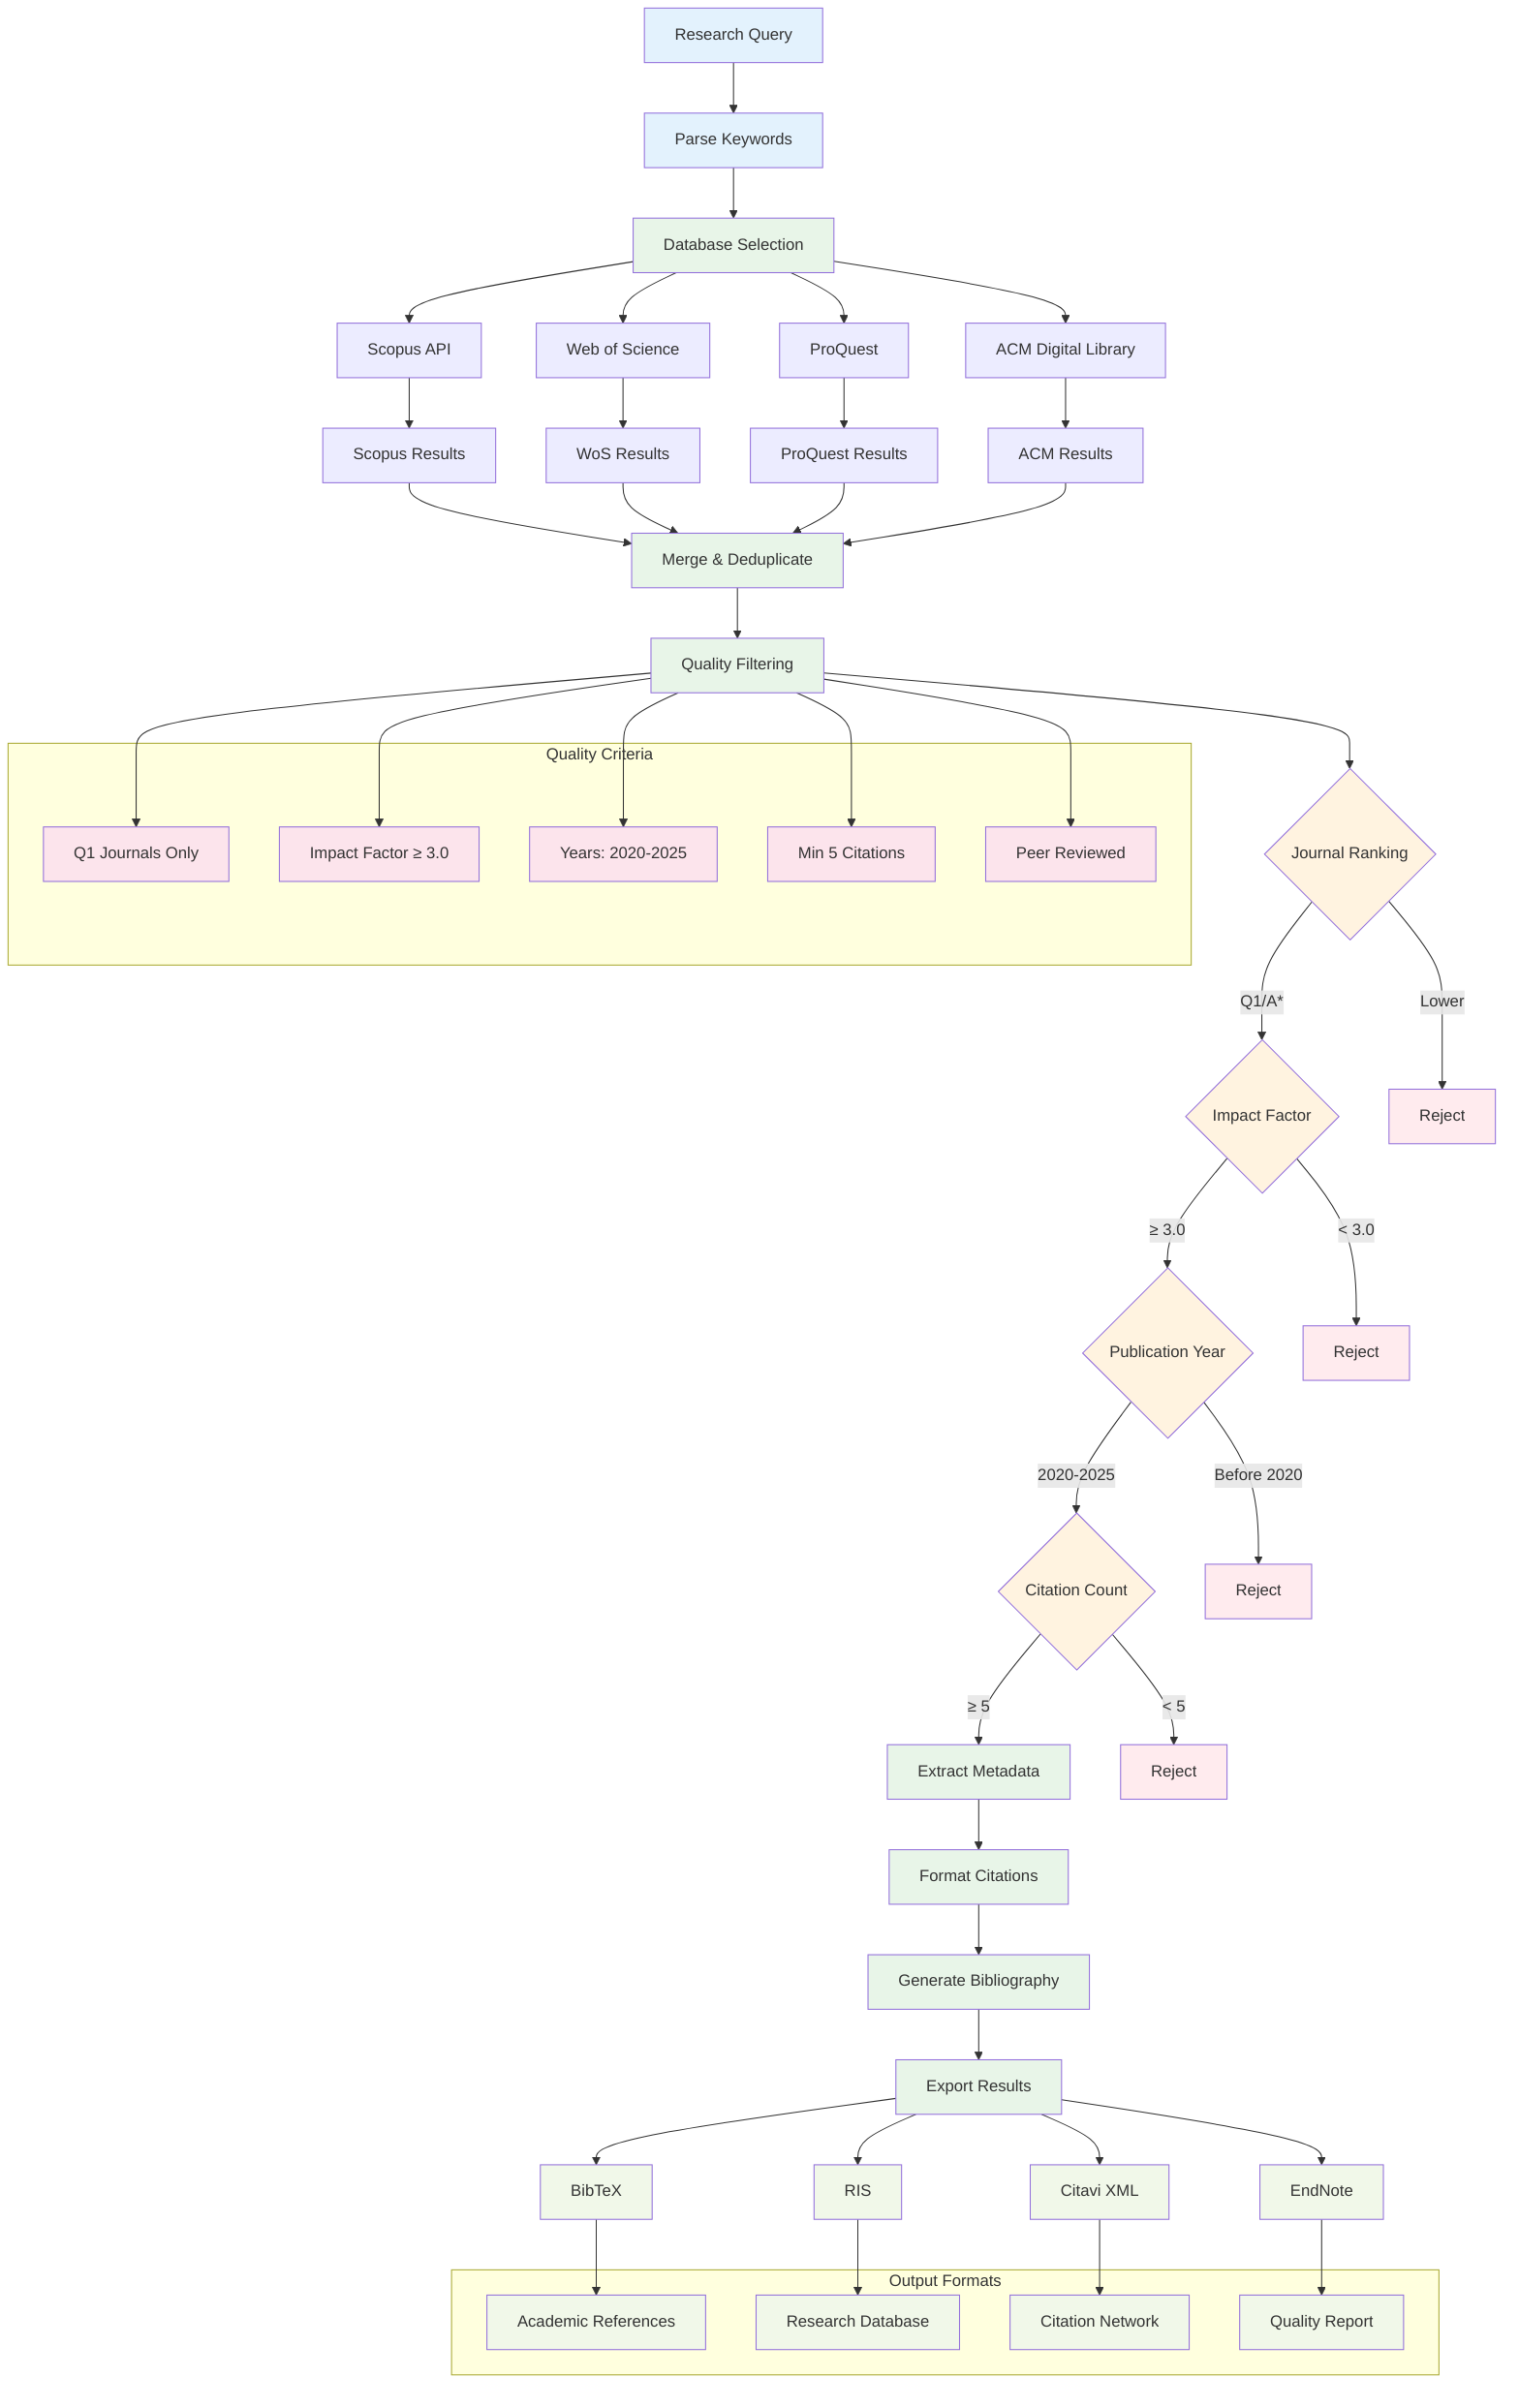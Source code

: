 graph TD
    A[Research Query] --> B[Parse Keywords]
    B --> C[Database Selection]
    
    C --> D1[Scopus API]
    C --> D2[Web of Science]
    C --> D3[ProQuest]
    C --> D4[ACM Digital Library]
    
    D1 --> E1[Scopus Results]
    D2 --> E2[WoS Results]
    D3 --> E3[ProQuest Results]
    D4 --> E4[ACM Results]
    
    E1 --> F[Merge & Deduplicate]
    E2 --> F
    E3 --> F
    E4 --> F
    
    F --> G[Quality Filtering]
    
    G --> G1{Journal Ranking}
    G1 -->|Q1/A*| G2{Impact Factor}
    G1 -->|Lower| REJECT1[Reject]
    
    G2 -->|≥ 3.0| G3{Publication Year}
    G2 -->|< 3.0| REJECT2[Reject]
    
    G3 -->|2020-2025| G4{Citation Count}
    G3 -->|Before 2020| REJECT3[Reject]
    
    G4 -->|≥ 5| H[Extract Metadata]
    G4 -->|< 5| REJECT4[Reject]
    
    H --> I[Format Citations]
    I --> J[Generate Bibliography]
    J --> K[Export Results]
    
    K --> L1[BibTeX]
    K --> L2[RIS]
    K --> L3[Citavi XML]
    K --> L4[EndNote]
    
    subgraph "Quality Criteria"
        QC1[Q1 Journals Only]
        QC2[Impact Factor ≥ 3.0]
        QC3[Years: 2020-2025]
        QC4[Min 5 Citations]
        QC5[Peer Reviewed]
    end
    
    subgraph "Output Formats"
        OF1[Academic References]
        OF2[Research Database]
        OF3[Citation Network]
        OF4[Quality Report]
    end
    
    G --> QC1
    G --> QC2
    G --> QC3
    G --> QC4
    G --> QC5
    
    L1 --> OF1
    L2 --> OF2
    L3 --> OF3
    L4 --> OF4
    
    classDef input fill:#e3f2fd
    classDef process fill:#e8f5e8
    classDef decision fill:#fff3e0
    classDef reject fill:#ffebee
    classDef output fill:#f1f8e9
    classDef criteria fill:#fce4ec
    
    class A,B input
    class C,F,G,H,I,J,K process
    class G1,G2,G3,G4 decision
    class REJECT1,REJECT2,REJECT3,REJECT4 reject
    class L1,L2,L3,L4,OF1,OF2,OF3,OF4 output
    class QC1,QC2,QC3,QC4,QC5 criteria